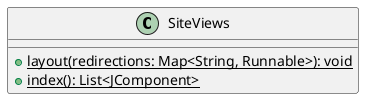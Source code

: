 @startuml

class SiteViews {
    + {static} layout(redirections: Map<String, Runnable>): void
    + {static} index(): List<JComponent>
}

@enduml